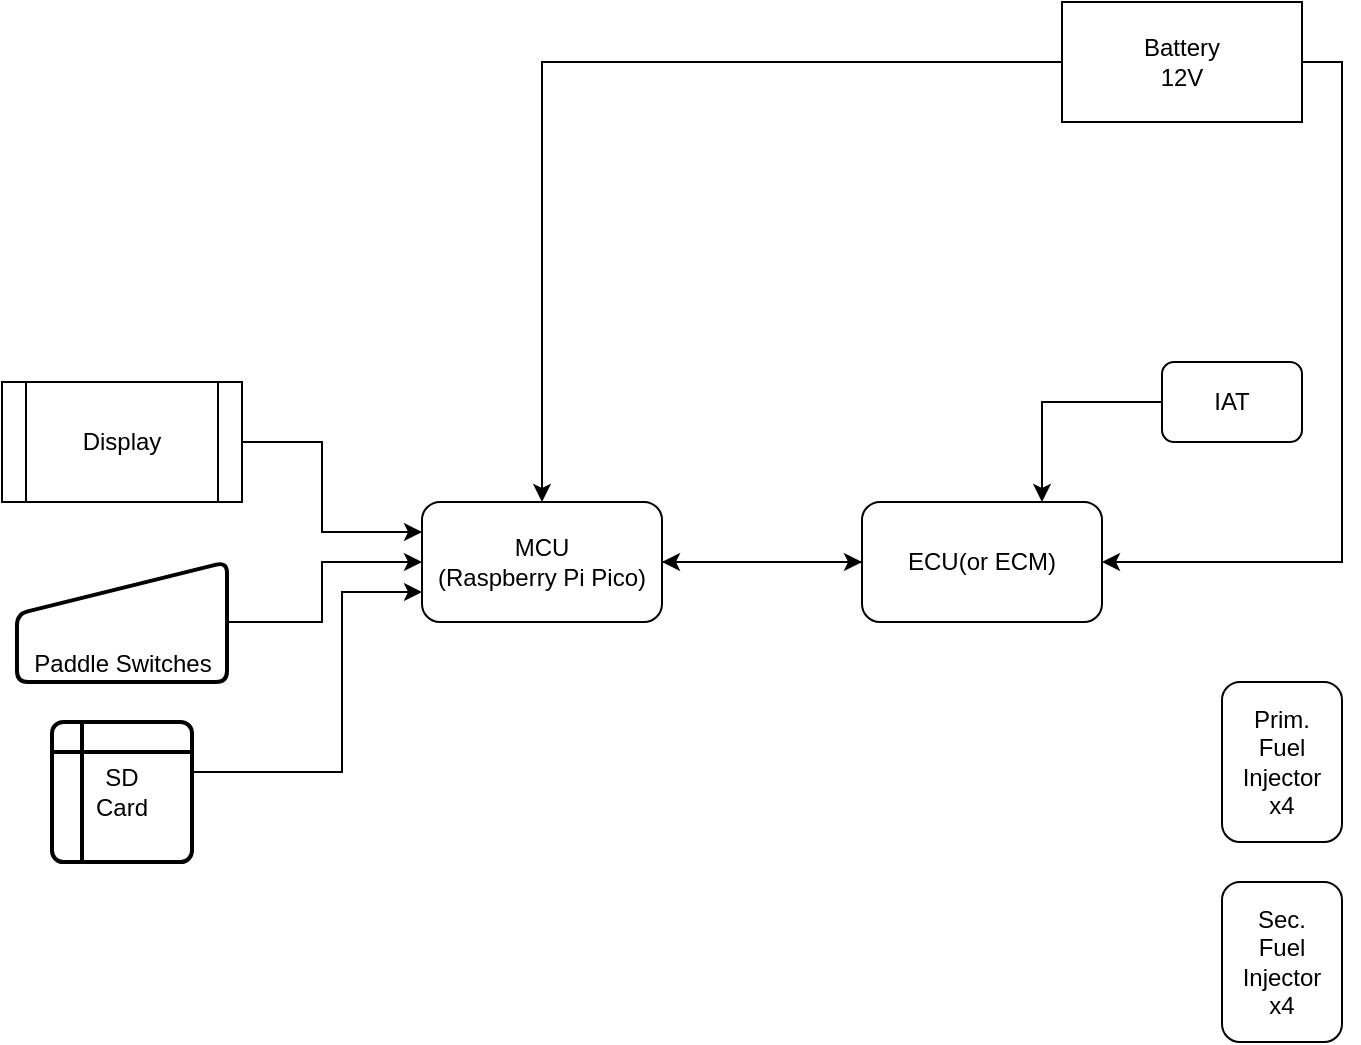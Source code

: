 <mxfile version="22.1.4" type="github">
  <diagram id="kgpKYQtTHZ0yAKxKKP6v" name="Page-1">
    <mxGraphModel dx="1694" dy="2206" grid="1" gridSize="10" guides="1" tooltips="1" connect="1" arrows="1" fold="1" page="1" pageScale="1" pageWidth="850" pageHeight="1100" math="0" shadow="0">
      <root>
        <mxCell id="0" />
        <mxCell id="1" parent="0" />
        <mxCell id="5ltz1wqPYg8REpe3o894-62" style="edgeStyle=orthogonalEdgeStyle;rounded=0;orthogonalLoop=1;jettySize=auto;html=1;exitX=0;exitY=0.5;exitDx=0;exitDy=0;entryX=1;entryY=0.5;entryDx=0;entryDy=0;" edge="1" parent="1" source="5ltz1wqPYg8REpe3o894-35" target="5ltz1wqPYg8REpe3o894-32">
          <mxGeometry relative="1" as="geometry" />
        </mxCell>
        <mxCell id="5ltz1wqPYg8REpe3o894-35" value="ECU(or ECM)" style="rounded=1;whiteSpace=wrap;html=1;" vertex="1" parent="1">
          <mxGeometry x="530" y="700" width="120" height="60" as="geometry" />
        </mxCell>
        <mxCell id="5ltz1wqPYg8REpe3o894-63" style="edgeStyle=orthogonalEdgeStyle;rounded=0;orthogonalLoop=1;jettySize=auto;html=1;exitX=1;exitY=0.5;exitDx=0;exitDy=0;entryX=0;entryY=0.5;entryDx=0;entryDy=0;" edge="1" parent="1" source="5ltz1wqPYg8REpe3o894-32" target="5ltz1wqPYg8REpe3o894-35">
          <mxGeometry relative="1" as="geometry" />
        </mxCell>
        <mxCell id="5ltz1wqPYg8REpe3o894-32" value="MCU&lt;br&gt;(Raspberry Pi Pico)" style="rounded=1;whiteSpace=wrap;html=1;" vertex="1" parent="1">
          <mxGeometry x="310" y="700" width="120" height="60" as="geometry" />
        </mxCell>
        <mxCell id="5ltz1wqPYg8REpe3o894-43" style="edgeStyle=orthogonalEdgeStyle;rounded=0;orthogonalLoop=1;jettySize=auto;html=1;exitX=1;exitY=0.5;exitDx=0;exitDy=0;entryX=1;entryY=0.5;entryDx=0;entryDy=0;" edge="1" parent="1" source="5ltz1wqPYg8REpe3o894-36" target="5ltz1wqPYg8REpe3o894-35">
          <mxGeometry relative="1" as="geometry" />
        </mxCell>
        <mxCell id="5ltz1wqPYg8REpe3o894-44" style="edgeStyle=orthogonalEdgeStyle;rounded=0;orthogonalLoop=1;jettySize=auto;html=1;exitX=0;exitY=0.5;exitDx=0;exitDy=0;entryX=0.5;entryY=0;entryDx=0;entryDy=0;" edge="1" parent="1" source="5ltz1wqPYg8REpe3o894-36" target="5ltz1wqPYg8REpe3o894-32">
          <mxGeometry relative="1" as="geometry" />
        </mxCell>
        <mxCell id="5ltz1wqPYg8REpe3o894-36" value="Battery&lt;br&gt;12V" style="rounded=0;whiteSpace=wrap;html=1;" vertex="1" parent="1">
          <mxGeometry x="630" y="450" width="120" height="60" as="geometry" />
        </mxCell>
        <mxCell id="5ltz1wqPYg8REpe3o894-53" style="edgeStyle=orthogonalEdgeStyle;rounded=0;orthogonalLoop=1;jettySize=auto;html=1;exitX=1;exitY=0.5;exitDx=0;exitDy=0;entryX=0;entryY=0.25;entryDx=0;entryDy=0;" edge="1" parent="1" source="5ltz1wqPYg8REpe3o894-45" target="5ltz1wqPYg8REpe3o894-32">
          <mxGeometry relative="1" as="geometry">
            <Array as="points">
              <mxPoint x="260" y="670" />
              <mxPoint x="260" y="715" />
            </Array>
          </mxGeometry>
        </mxCell>
        <mxCell id="5ltz1wqPYg8REpe3o894-45" value="Display" style="shape=process;whiteSpace=wrap;html=1;backgroundOutline=1;" vertex="1" parent="1">
          <mxGeometry x="100" y="640" width="120" height="60" as="geometry" />
        </mxCell>
        <mxCell id="5ltz1wqPYg8REpe3o894-52" style="edgeStyle=orthogonalEdgeStyle;rounded=0;orthogonalLoop=1;jettySize=auto;html=1;exitX=1;exitY=0.5;exitDx=0;exitDy=0;entryX=0;entryY=0.5;entryDx=0;entryDy=0;" edge="1" parent="1" source="5ltz1wqPYg8REpe3o894-47" target="5ltz1wqPYg8REpe3o894-32">
          <mxGeometry relative="1" as="geometry">
            <Array as="points">
              <mxPoint x="260" y="760" />
              <mxPoint x="260" y="730" />
            </Array>
          </mxGeometry>
        </mxCell>
        <mxCell id="5ltz1wqPYg8REpe3o894-47" value="Paddle Switches" style="html=1;strokeWidth=2;shape=manualInput;whiteSpace=wrap;rounded=1;size=26;arcSize=11;verticalAlign=bottom;" vertex="1" parent="1">
          <mxGeometry x="107.5" y="730" width="105" height="60" as="geometry" />
        </mxCell>
        <mxCell id="5ltz1wqPYg8REpe3o894-50" style="edgeStyle=orthogonalEdgeStyle;rounded=0;orthogonalLoop=1;jettySize=auto;html=1;exitX=1;exitY=0.5;exitDx=0;exitDy=0;entryX=0;entryY=0.75;entryDx=0;entryDy=0;" edge="1" parent="1" source="5ltz1wqPYg8REpe3o894-49" target="5ltz1wqPYg8REpe3o894-32">
          <mxGeometry relative="1" as="geometry">
            <Array as="points">
              <mxPoint x="270" y="835" />
              <mxPoint x="270" y="745" />
            </Array>
          </mxGeometry>
        </mxCell>
        <mxCell id="5ltz1wqPYg8REpe3o894-49" value="SD&lt;br&gt;Card" style="shape=internalStorage;whiteSpace=wrap;html=1;dx=15;dy=15;rounded=1;arcSize=8;strokeWidth=2;" vertex="1" parent="1">
          <mxGeometry x="125" y="810" width="70" height="70" as="geometry" />
        </mxCell>
        <mxCell id="5ltz1wqPYg8REpe3o894-61" style="edgeStyle=orthogonalEdgeStyle;rounded=0;orthogonalLoop=1;jettySize=auto;html=1;exitX=0;exitY=0.5;exitDx=0;exitDy=0;entryX=0.75;entryY=0;entryDx=0;entryDy=0;" edge="1" parent="1" source="5ltz1wqPYg8REpe3o894-54" target="5ltz1wqPYg8REpe3o894-35">
          <mxGeometry relative="1" as="geometry" />
        </mxCell>
        <mxCell id="5ltz1wqPYg8REpe3o894-54" value="IAT" style="rounded=1;whiteSpace=wrap;html=1;" vertex="1" parent="1">
          <mxGeometry x="680" y="630" width="70" height="40" as="geometry" />
        </mxCell>
        <mxCell id="5ltz1wqPYg8REpe3o894-59" value="Prim.&lt;br&gt;Fuel&lt;br&gt;Injector&lt;br&gt;x4" style="rounded=1;whiteSpace=wrap;html=1;" vertex="1" parent="1">
          <mxGeometry x="710" y="790" width="60" height="80" as="geometry" />
        </mxCell>
        <mxCell id="5ltz1wqPYg8REpe3o894-60" value="Sec.&lt;br&gt;Fuel&lt;br&gt;Injector&lt;br&gt;x4" style="rounded=1;whiteSpace=wrap;html=1;" vertex="1" parent="1">
          <mxGeometry x="710" y="890" width="60" height="80" as="geometry" />
        </mxCell>
      </root>
    </mxGraphModel>
  </diagram>
</mxfile>
